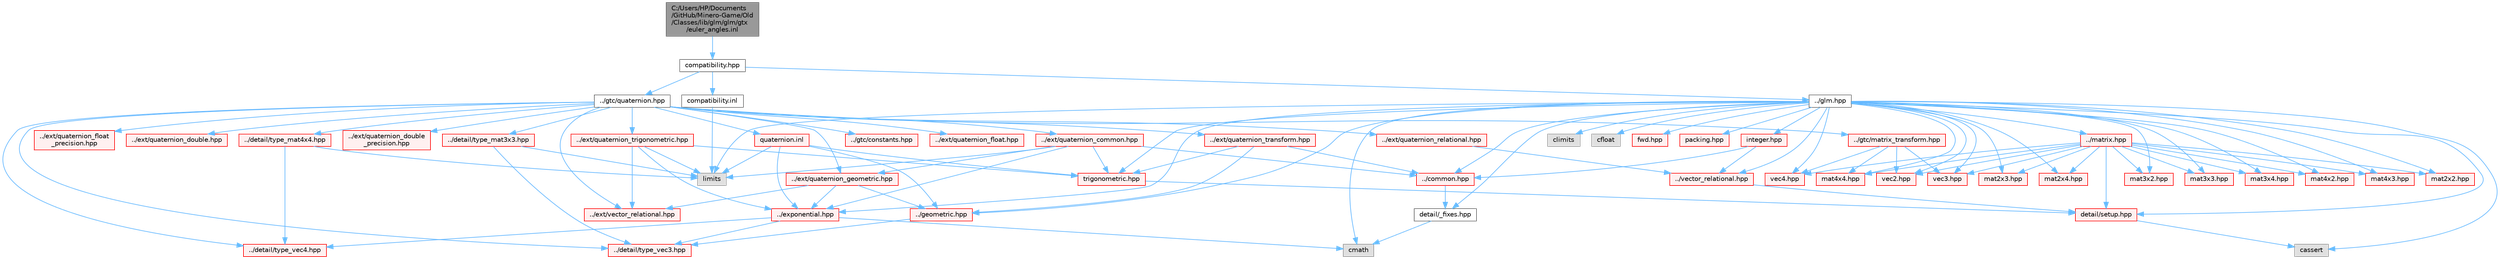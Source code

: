 digraph "C:/Users/HP/Documents/GitHub/Minero-Game/Old/Classes/lib/glm/glm/gtx/euler_angles.inl"
{
 // LATEX_PDF_SIZE
  bgcolor="transparent";
  edge [fontname=Helvetica,fontsize=10,labelfontname=Helvetica,labelfontsize=10];
  node [fontname=Helvetica,fontsize=10,shape=box,height=0.2,width=0.4];
  Node1 [id="Node000001",label="C:/Users/HP/Documents\l/GitHub/Minero-Game/Old\l/Classes/lib/glm/glm/gtx\l/euler_angles.inl",height=0.2,width=0.4,color="gray40", fillcolor="grey60", style="filled", fontcolor="black",tooltip=" "];
  Node1 -> Node2 [id="edge205_Node000001_Node000002",color="steelblue1",style="solid",tooltip=" "];
  Node2 [id="Node000002",label="compatibility.hpp",height=0.2,width=0.4,color="grey40", fillcolor="white", style="filled",URL="$_old_2_classes_2lib_2glm_2glm_2gtx_2compatibility_8hpp.html",tooltip=" "];
  Node2 -> Node3 [id="edge206_Node000002_Node000003",color="steelblue1",style="solid",tooltip=" "];
  Node3 [id="Node000003",label="../glm.hpp",height=0.2,width=0.4,color="grey40", fillcolor="white", style="filled",URL="$_old_2_classes_2lib_2glm_2glm_2glm_8hpp.html",tooltip=" "];
  Node3 -> Node4 [id="edge207_Node000003_Node000004",color="steelblue1",style="solid",tooltip=" "];
  Node4 [id="Node000004",label="detail/_fixes.hpp",height=0.2,width=0.4,color="grey40", fillcolor="white", style="filled",URL="$_old_2_classes_2lib_2glm_2glm_2detail_2__fixes_8hpp.html",tooltip=" "];
  Node4 -> Node5 [id="edge208_Node000004_Node000005",color="steelblue1",style="solid",tooltip=" "];
  Node5 [id="Node000005",label="cmath",height=0.2,width=0.4,color="grey60", fillcolor="#E0E0E0", style="filled",tooltip=" "];
  Node3 -> Node6 [id="edge209_Node000003_Node000006",color="steelblue1",style="solid",tooltip=" "];
  Node6 [id="Node000006",label="detail/setup.hpp",height=0.2,width=0.4,color="red", fillcolor="#FFF0F0", style="filled",URL="$_old_2_classes_2lib_2glm_2glm_2detail_2setup_8hpp.html",tooltip=" "];
  Node6 -> Node7 [id="edge210_Node000006_Node000007",color="steelblue1",style="solid",tooltip=" "];
  Node7 [id="Node000007",label="cassert",height=0.2,width=0.4,color="grey60", fillcolor="#E0E0E0", style="filled",tooltip=" "];
  Node3 -> Node5 [id="edge211_Node000003_Node000005",color="steelblue1",style="solid",tooltip=" "];
  Node3 -> Node10 [id="edge212_Node000003_Node000010",color="steelblue1",style="solid",tooltip=" "];
  Node10 [id="Node000010",label="climits",height=0.2,width=0.4,color="grey60", fillcolor="#E0E0E0", style="filled",tooltip=" "];
  Node3 -> Node11 [id="edge213_Node000003_Node000011",color="steelblue1",style="solid",tooltip=" "];
  Node11 [id="Node000011",label="cfloat",height=0.2,width=0.4,color="grey60", fillcolor="#E0E0E0", style="filled",tooltip=" "];
  Node3 -> Node12 [id="edge214_Node000003_Node000012",color="steelblue1",style="solid",tooltip=" "];
  Node12 [id="Node000012",label="limits",height=0.2,width=0.4,color="grey60", fillcolor="#E0E0E0", style="filled",tooltip=" "];
  Node3 -> Node7 [id="edge215_Node000003_Node000007",color="steelblue1",style="solid",tooltip=" "];
  Node3 -> Node13 [id="edge216_Node000003_Node000013",color="steelblue1",style="solid",tooltip=" "];
  Node13 [id="Node000013",label="fwd.hpp",height=0.2,width=0.4,color="red", fillcolor="#FFF0F0", style="filled",URL="$_old_2_classes_2lib_2glm_2glm_2fwd_8hpp.html",tooltip=" "];
  Node3 -> Node15 [id="edge217_Node000003_Node000015",color="steelblue1",style="solid",tooltip=" "];
  Node15 [id="Node000015",label="vec2.hpp",height=0.2,width=0.4,color="red", fillcolor="#FFF0F0", style="filled",URL="$_old_2_classes_2lib_2glm_2glm_2vec2_8hpp.html",tooltip=" "];
  Node3 -> Node31 [id="edge218_Node000003_Node000031",color="steelblue1",style="solid",tooltip=" "];
  Node31 [id="Node000031",label="vec3.hpp",height=0.2,width=0.4,color="red", fillcolor="#FFF0F0", style="filled",URL="$_old_2_classes_2lib_2glm_2glm_2vec3_8hpp.html",tooltip=" "];
  Node3 -> Node44 [id="edge219_Node000003_Node000044",color="steelblue1",style="solid",tooltip=" "];
  Node44 [id="Node000044",label="vec4.hpp",height=0.2,width=0.4,color="red", fillcolor="#FFF0F0", style="filled",URL="$_old_2_classes_2lib_2glm_2glm_2vec4_8hpp.html",tooltip=" "];
  Node3 -> Node57 [id="edge220_Node000003_Node000057",color="steelblue1",style="solid",tooltip=" "];
  Node57 [id="Node000057",label="mat2x2.hpp",height=0.2,width=0.4,color="red", fillcolor="#FFF0F0", style="filled",URL="$_old_2_classes_2lib_2glm_2glm_2mat2x2_8hpp.html",tooltip=" "];
  Node3 -> Node62 [id="edge221_Node000003_Node000062",color="steelblue1",style="solid",tooltip=" "];
  Node62 [id="Node000062",label="mat2x3.hpp",height=0.2,width=0.4,color="red", fillcolor="#FFF0F0", style="filled",URL="$_old_2_classes_2lib_2glm_2glm_2mat2x3_8hpp.html",tooltip=" "];
  Node3 -> Node69 [id="edge222_Node000003_Node000069",color="steelblue1",style="solid",tooltip=" "];
  Node69 [id="Node000069",label="mat2x4.hpp",height=0.2,width=0.4,color="red", fillcolor="#FFF0F0", style="filled",URL="$_old_2_classes_2lib_2glm_2glm_2mat2x4_8hpp.html",tooltip=" "];
  Node3 -> Node76 [id="edge223_Node000003_Node000076",color="steelblue1",style="solid",tooltip=" "];
  Node76 [id="Node000076",label="mat3x2.hpp",height=0.2,width=0.4,color="red", fillcolor="#FFF0F0", style="filled",URL="$_old_2_classes_2lib_2glm_2glm_2mat3x2_8hpp.html",tooltip=" "];
  Node3 -> Node83 [id="edge224_Node000003_Node000083",color="steelblue1",style="solid",tooltip=" "];
  Node83 [id="Node000083",label="mat3x3.hpp",height=0.2,width=0.4,color="red", fillcolor="#FFF0F0", style="filled",URL="$_old_2_classes_2lib_2glm_2glm_2mat3x3_8hpp.html",tooltip=" "];
  Node3 -> Node90 [id="edge225_Node000003_Node000090",color="steelblue1",style="solid",tooltip=" "];
  Node90 [id="Node000090",label="mat3x4.hpp",height=0.2,width=0.4,color="red", fillcolor="#FFF0F0", style="filled",URL="$_old_2_classes_2lib_2glm_2glm_2mat3x4_8hpp.html",tooltip=" "];
  Node3 -> Node97 [id="edge226_Node000003_Node000097",color="steelblue1",style="solid",tooltip=" "];
  Node97 [id="Node000097",label="mat4x2.hpp",height=0.2,width=0.4,color="red", fillcolor="#FFF0F0", style="filled",URL="$_old_2_classes_2lib_2glm_2glm_2mat4x2_8hpp.html",tooltip=" "];
  Node3 -> Node104 [id="edge227_Node000003_Node000104",color="steelblue1",style="solid",tooltip=" "];
  Node104 [id="Node000104",label="mat4x3.hpp",height=0.2,width=0.4,color="red", fillcolor="#FFF0F0", style="filled",URL="$_old_2_classes_2lib_2glm_2glm_2mat4x3_8hpp.html",tooltip=" "];
  Node3 -> Node111 [id="edge228_Node000003_Node000111",color="steelblue1",style="solid",tooltip=" "];
  Node111 [id="Node000111",label="mat4x4.hpp",height=0.2,width=0.4,color="red", fillcolor="#FFF0F0", style="filled",URL="$_old_2_classes_2lib_2glm_2glm_2mat4x4_8hpp.html",tooltip=" "];
  Node3 -> Node135 [id="edge229_Node000003_Node000135",color="steelblue1",style="solid",tooltip=" "];
  Node135 [id="Node000135",label="trigonometric.hpp",height=0.2,width=0.4,color="red", fillcolor="#FFF0F0", style="filled",URL="$_old_2_classes_2lib_2glm_2glm_2trigonometric_8hpp.html",tooltip=" "];
  Node135 -> Node6 [id="edge230_Node000135_Node000006",color="steelblue1",style="solid",tooltip=" "];
  Node3 -> Node121 [id="edge231_Node000003_Node000121",color="steelblue1",style="solid",tooltip=" "];
  Node121 [id="Node000121",label="../exponential.hpp",height=0.2,width=0.4,color="red", fillcolor="#FFF0F0", style="filled",URL="$_old_2_classes_2lib_2glm_2glm_2exponential_8hpp.html",tooltip=" "];
  Node121 -> Node33 [id="edge232_Node000121_Node000033",color="steelblue1",style="solid",tooltip=" "];
  Node33 [id="Node000033",label="../detail/type_vec3.hpp",height=0.2,width=0.4,color="red", fillcolor="#FFF0F0", style="filled",URL="$_old_2_classes_2lib_2glm_2glm_2detail_2type__vec3_8hpp.html",tooltip=" "];
  Node121 -> Node46 [id="edge233_Node000121_Node000046",color="steelblue1",style="solid",tooltip=" "];
  Node46 [id="Node000046",label="../detail/type_vec4.hpp",height=0.2,width=0.4,color="red", fillcolor="#FFF0F0", style="filled",URL="$_old_2_classes_2lib_2glm_2glm_2detail_2type__vec4_8hpp.html",tooltip=" "];
  Node121 -> Node5 [id="edge234_Node000121_Node000005",color="steelblue1",style="solid",tooltip=" "];
  Node3 -> Node129 [id="edge235_Node000003_Node000129",color="steelblue1",style="solid",tooltip=" "];
  Node129 [id="Node000129",label="../common.hpp",height=0.2,width=0.4,color="red", fillcolor="#FFF0F0", style="filled",URL="$_old_2_classes_2lib_2glm_2glm_2common_8hpp.html",tooltip=" "];
  Node129 -> Node4 [id="edge236_Node000129_Node000004",color="steelblue1",style="solid",tooltip=" "];
  Node3 -> Node138 [id="edge237_Node000003_Node000138",color="steelblue1",style="solid",tooltip=" "];
  Node138 [id="Node000138",label="packing.hpp",height=0.2,width=0.4,color="red", fillcolor="#FFF0F0", style="filled",URL="$_old_2_classes_2lib_2glm_2glm_2packing_8hpp.html",tooltip=" "];
  Node3 -> Node119 [id="edge238_Node000003_Node000119",color="steelblue1",style="solid",tooltip=" "];
  Node119 [id="Node000119",label="../geometric.hpp",height=0.2,width=0.4,color="red", fillcolor="#FFF0F0", style="filled",URL="$_old_2_classes_2lib_2glm_2glm_2geometric_8hpp.html",tooltip=" "];
  Node119 -> Node33 [id="edge239_Node000119_Node000033",color="steelblue1",style="solid",tooltip=" "];
  Node3 -> Node61 [id="edge240_Node000003_Node000061",color="steelblue1",style="solid",tooltip=" "];
  Node61 [id="Node000061",label="../matrix.hpp",height=0.2,width=0.4,color="red", fillcolor="#FFF0F0", style="filled",URL="$_old_2_classes_2lib_2glm_2glm_2matrix_8hpp.html",tooltip=" "];
  Node61 -> Node6 [id="edge241_Node000061_Node000006",color="steelblue1",style="solid",tooltip=" "];
  Node61 -> Node15 [id="edge242_Node000061_Node000015",color="steelblue1",style="solid",tooltip=" "];
  Node61 -> Node31 [id="edge243_Node000061_Node000031",color="steelblue1",style="solid",tooltip=" "];
  Node61 -> Node44 [id="edge244_Node000061_Node000044",color="steelblue1",style="solid",tooltip=" "];
  Node61 -> Node57 [id="edge245_Node000061_Node000057",color="steelblue1",style="solid",tooltip=" "];
  Node61 -> Node62 [id="edge246_Node000061_Node000062",color="steelblue1",style="solid",tooltip=" "];
  Node61 -> Node69 [id="edge247_Node000061_Node000069",color="steelblue1",style="solid",tooltip=" "];
  Node61 -> Node76 [id="edge248_Node000061_Node000076",color="steelblue1",style="solid",tooltip=" "];
  Node61 -> Node83 [id="edge249_Node000061_Node000083",color="steelblue1",style="solid",tooltip=" "];
  Node61 -> Node90 [id="edge250_Node000061_Node000090",color="steelblue1",style="solid",tooltip=" "];
  Node61 -> Node97 [id="edge251_Node000061_Node000097",color="steelblue1",style="solid",tooltip=" "];
  Node61 -> Node104 [id="edge252_Node000061_Node000104",color="steelblue1",style="solid",tooltip=" "];
  Node61 -> Node111 [id="edge253_Node000061_Node000111",color="steelblue1",style="solid",tooltip=" "];
  Node3 -> Node125 [id="edge254_Node000003_Node000125",color="steelblue1",style="solid",tooltip=" "];
  Node125 [id="Node000125",label="../vector_relational.hpp",height=0.2,width=0.4,color="red", fillcolor="#FFF0F0", style="filled",URL="$_old_2_classes_2lib_2glm_2glm_2vector__relational_8hpp.html",tooltip=" "];
  Node125 -> Node6 [id="edge255_Node000125_Node000006",color="steelblue1",style="solid",tooltip=" "];
  Node3 -> Node142 [id="edge256_Node000003_Node000142",color="steelblue1",style="solid",tooltip=" "];
  Node142 [id="Node000142",label="integer.hpp",height=0.2,width=0.4,color="red", fillcolor="#FFF0F0", style="filled",URL="$_old_2_classes_2lib_2glm_2glm_2integer_8hpp.html",tooltip=" "];
  Node142 -> Node129 [id="edge257_Node000142_Node000129",color="steelblue1",style="solid",tooltip=" "];
  Node142 -> Node125 [id="edge258_Node000142_Node000125",color="steelblue1",style="solid",tooltip=" "];
  Node2 -> Node146 [id="edge259_Node000002_Node000146",color="steelblue1",style="solid",tooltip=" "];
  Node146 [id="Node000146",label="../gtc/quaternion.hpp",height=0.2,width=0.4,color="grey40", fillcolor="white", style="filled",URL="$_old_2_classes_2lib_2glm_2glm_2gtc_2quaternion_8hpp.html",tooltip=" "];
  Node146 -> Node147 [id="edge260_Node000146_Node000147",color="steelblue1",style="solid",tooltip=" "];
  Node147 [id="Node000147",label="../gtc/constants.hpp",height=0.2,width=0.4,color="red", fillcolor="#FFF0F0", style="filled",URL="$_old_2_classes_2lib_2glm_2glm_2gtc_2constants_8hpp.html",tooltip=" "];
  Node146 -> Node151 [id="edge261_Node000146_Node000151",color="steelblue1",style="solid",tooltip=" "];
  Node151 [id="Node000151",label="../gtc/matrix_transform.hpp",height=0.2,width=0.4,color="red", fillcolor="#FFF0F0", style="filled",URL="$_old_2_classes_2lib_2glm_2glm_2gtc_2matrix__transform_8hpp.html",tooltip=" "];
  Node151 -> Node111 [id="edge262_Node000151_Node000111",color="steelblue1",style="solid",tooltip=" "];
  Node151 -> Node15 [id="edge263_Node000151_Node000015",color="steelblue1",style="solid",tooltip=" "];
  Node151 -> Node31 [id="edge264_Node000151_Node000031",color="steelblue1",style="solid",tooltip=" "];
  Node151 -> Node44 [id="edge265_Node000151_Node000044",color="steelblue1",style="solid",tooltip=" "];
  Node146 -> Node159 [id="edge266_Node000146_Node000159",color="steelblue1",style="solid",tooltip=" "];
  Node159 [id="Node000159",label="../ext/vector_relational.hpp",height=0.2,width=0.4,color="red", fillcolor="#FFF0F0", style="filled",URL="$_old_2_classes_2lib_2glm_2glm_2ext_2vector__relational_8hpp.html",tooltip=" "];
  Node146 -> Node162 [id="edge267_Node000146_Node000162",color="steelblue1",style="solid",tooltip=" "];
  Node162 [id="Node000162",label="../ext/quaternion_common.hpp",height=0.2,width=0.4,color="red", fillcolor="#FFF0F0", style="filled",URL="$_old_2_classes_2lib_2glm_2glm_2ext_2quaternion__common_8hpp.html",tooltip=" "];
  Node162 -> Node163 [id="edge268_Node000162_Node000163",color="steelblue1",style="solid",tooltip=" "];
  Node163 [id="Node000163",label="../ext/quaternion_geometric.hpp",height=0.2,width=0.4,color="red", fillcolor="#FFF0F0", style="filled",URL="$_old_2_classes_2lib_2glm_2glm_2ext_2quaternion__geometric_8hpp.html",tooltip=" "];
  Node163 -> Node119 [id="edge269_Node000163_Node000119",color="steelblue1",style="solid",tooltip=" "];
  Node163 -> Node121 [id="edge270_Node000163_Node000121",color="steelblue1",style="solid",tooltip=" "];
  Node163 -> Node159 [id="edge271_Node000163_Node000159",color="steelblue1",style="solid",tooltip=" "];
  Node162 -> Node129 [id="edge272_Node000162_Node000129",color="steelblue1",style="solid",tooltip=" "];
  Node162 -> Node135 [id="edge273_Node000162_Node000135",color="steelblue1",style="solid",tooltip=" "];
  Node162 -> Node121 [id="edge274_Node000162_Node000121",color="steelblue1",style="solid",tooltip=" "];
  Node162 -> Node12 [id="edge275_Node000162_Node000012",color="steelblue1",style="solid",tooltip=" "];
  Node146 -> Node167 [id="edge276_Node000146_Node000167",color="steelblue1",style="solid",tooltip=" "];
  Node167 [id="Node000167",label="../ext/quaternion_float.hpp",height=0.2,width=0.4,color="red", fillcolor="#FFF0F0", style="filled",URL="$_old_2_classes_2lib_2glm_2glm_2ext_2quaternion__float_8hpp.html",tooltip=" "];
  Node146 -> Node172 [id="edge277_Node000146_Node000172",color="steelblue1",style="solid",tooltip=" "];
  Node172 [id="Node000172",label="../ext/quaternion_float\l_precision.hpp",height=0.2,width=0.4,color="red", fillcolor="#FFF0F0", style="filled",URL="$_old_2_classes_2lib_2glm_2glm_2ext_2quaternion__float__precision_8hpp.html",tooltip=" "];
  Node146 -> Node173 [id="edge278_Node000146_Node000173",color="steelblue1",style="solid",tooltip=" "];
  Node173 [id="Node000173",label="../ext/quaternion_double.hpp",height=0.2,width=0.4,color="red", fillcolor="#FFF0F0", style="filled",URL="$_old_2_classes_2lib_2glm_2glm_2ext_2quaternion__double_8hpp.html",tooltip=" "];
  Node146 -> Node174 [id="edge279_Node000146_Node000174",color="steelblue1",style="solid",tooltip=" "];
  Node174 [id="Node000174",label="../ext/quaternion_double\l_precision.hpp",height=0.2,width=0.4,color="red", fillcolor="#FFF0F0", style="filled",URL="$_old_2_classes_2lib_2glm_2glm_2ext_2quaternion__double__precision_8hpp.html",tooltip=" "];
  Node146 -> Node169 [id="edge280_Node000146_Node000169",color="steelblue1",style="solid",tooltip=" "];
  Node169 [id="Node000169",label="../ext/quaternion_relational.hpp",height=0.2,width=0.4,color="red", fillcolor="#FFF0F0", style="filled",URL="$_old_2_classes_2lib_2glm_2glm_2ext_2quaternion__relational_8hpp.html",tooltip=" "];
  Node169 -> Node125 [id="edge281_Node000169_Node000125",color="steelblue1",style="solid",tooltip=" "];
  Node146 -> Node163 [id="edge282_Node000146_Node000163",color="steelblue1",style="solid",tooltip=" "];
  Node146 -> Node175 [id="edge283_Node000146_Node000175",color="steelblue1",style="solid",tooltip=" "];
  Node175 [id="Node000175",label="../ext/quaternion_trigonometric.hpp",height=0.2,width=0.4,color="red", fillcolor="#FFF0F0", style="filled",URL="$_old_2_classes_2lib_2glm_2glm_2ext_2quaternion__trigonometric_8hpp.html",tooltip=" "];
  Node175 -> Node135 [id="edge284_Node000175_Node000135",color="steelblue1",style="solid",tooltip=" "];
  Node175 -> Node121 [id="edge285_Node000175_Node000121",color="steelblue1",style="solid",tooltip=" "];
  Node175 -> Node159 [id="edge286_Node000175_Node000159",color="steelblue1",style="solid",tooltip=" "];
  Node175 -> Node12 [id="edge287_Node000175_Node000012",color="steelblue1",style="solid",tooltip=" "];
  Node146 -> Node177 [id="edge288_Node000146_Node000177",color="steelblue1",style="solid",tooltip=" "];
  Node177 [id="Node000177",label="../ext/quaternion_transform.hpp",height=0.2,width=0.4,color="red", fillcolor="#FFF0F0", style="filled",URL="$_old_2_classes_2lib_2glm_2glm_2ext_2quaternion__transform_8hpp.html",tooltip=" "];
  Node177 -> Node129 [id="edge289_Node000177_Node000129",color="steelblue1",style="solid",tooltip=" "];
  Node177 -> Node135 [id="edge290_Node000177_Node000135",color="steelblue1",style="solid",tooltip=" "];
  Node177 -> Node119 [id="edge291_Node000177_Node000119",color="steelblue1",style="solid",tooltip=" "];
  Node146 -> Node85 [id="edge292_Node000146_Node000085",color="steelblue1",style="solid",tooltip=" "];
  Node85 [id="Node000085",label="../detail/type_mat3x3.hpp",height=0.2,width=0.4,color="red", fillcolor="#FFF0F0", style="filled",URL="$_old_2_classes_2lib_2glm_2glm_2detail_2type__mat3x3_8hpp.html",tooltip=" "];
  Node85 -> Node33 [id="edge293_Node000085_Node000033",color="steelblue1",style="solid",tooltip=" "];
  Node85 -> Node12 [id="edge294_Node000085_Node000012",color="steelblue1",style="solid",tooltip=" "];
  Node146 -> Node113 [id="edge295_Node000146_Node000113",color="steelblue1",style="solid",tooltip=" "];
  Node113 [id="Node000113",label="../detail/type_mat4x4.hpp",height=0.2,width=0.4,color="red", fillcolor="#FFF0F0", style="filled",URL="$_old_2_classes_2lib_2glm_2glm_2detail_2type__mat4x4_8hpp.html",tooltip=" "];
  Node113 -> Node46 [id="edge296_Node000113_Node000046",color="steelblue1",style="solid",tooltip=" "];
  Node113 -> Node12 [id="edge297_Node000113_Node000012",color="steelblue1",style="solid",tooltip=" "];
  Node146 -> Node33 [id="edge298_Node000146_Node000033",color="steelblue1",style="solid",tooltip=" "];
  Node146 -> Node46 [id="edge299_Node000146_Node000046",color="steelblue1",style="solid",tooltip=" "];
  Node146 -> Node179 [id="edge300_Node000146_Node000179",color="steelblue1",style="solid",tooltip=" "];
  Node179 [id="Node000179",label="quaternion.inl",height=0.2,width=0.4,color="red", fillcolor="#FFF0F0", style="filled",URL="$_old_2_classes_2lib_2glm_2glm_2gtc_2quaternion_8inl.html",tooltip=" "];
  Node179 -> Node135 [id="edge301_Node000179_Node000135",color="steelblue1",style="solid",tooltip=" "];
  Node179 -> Node119 [id="edge302_Node000179_Node000119",color="steelblue1",style="solid",tooltip=" "];
  Node179 -> Node121 [id="edge303_Node000179_Node000121",color="steelblue1",style="solid",tooltip=" "];
  Node179 -> Node12 [id="edge304_Node000179_Node000012",color="steelblue1",style="solid",tooltip=" "];
  Node2 -> Node182 [id="edge305_Node000002_Node000182",color="steelblue1",style="solid",tooltip=" "];
  Node182 [id="Node000182",label="compatibility.inl",height=0.2,width=0.4,color="grey40", fillcolor="white", style="filled",URL="$_old_2_classes_2lib_2glm_2glm_2gtx_2compatibility_8inl.html",tooltip=" "];
  Node182 -> Node12 [id="edge306_Node000182_Node000012",color="steelblue1",style="solid",tooltip=" "];
}
